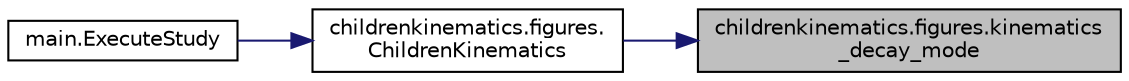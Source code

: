digraph "childrenkinematics.figures.kinematics_decay_mode"
{
 // INTERACTIVE_SVG=YES
 // LATEX_PDF_SIZE
  edge [fontname="Helvetica",fontsize="10",labelfontname="Helvetica",labelfontsize="10"];
  node [fontname="Helvetica",fontsize="10",shape=record];
  rankdir="RL";
  Node1 [label="childrenkinematics.figures.kinematics\l_decay_mode",height=0.2,width=0.4,color="black", fillcolor="grey75", style="filled", fontcolor="black",tooltip=" "];
  Node1 -> Node2 [dir="back",color="midnightblue",fontsize="10",style="solid",fontname="Helvetica"];
  Node2 [label="childrenkinematics.figures.\lChildrenKinematics",height=0.2,width=0.4,color="black", fillcolor="white", style="filled",URL="$namespacechildrenkinematics_1_1figures.html#a633a13630cc9f3a27226a45e9a1826c2",tooltip=" "];
  Node2 -> Node3 [dir="back",color="midnightblue",fontsize="10",style="solid",fontname="Helvetica"];
  Node3 [label="main.ExecuteStudy",height=0.2,width=0.4,color="black", fillcolor="white", style="filled",URL="$namespacemain.html#a7afac8f5e46c718321f188d7888c2de0",tooltip=" "];
}
